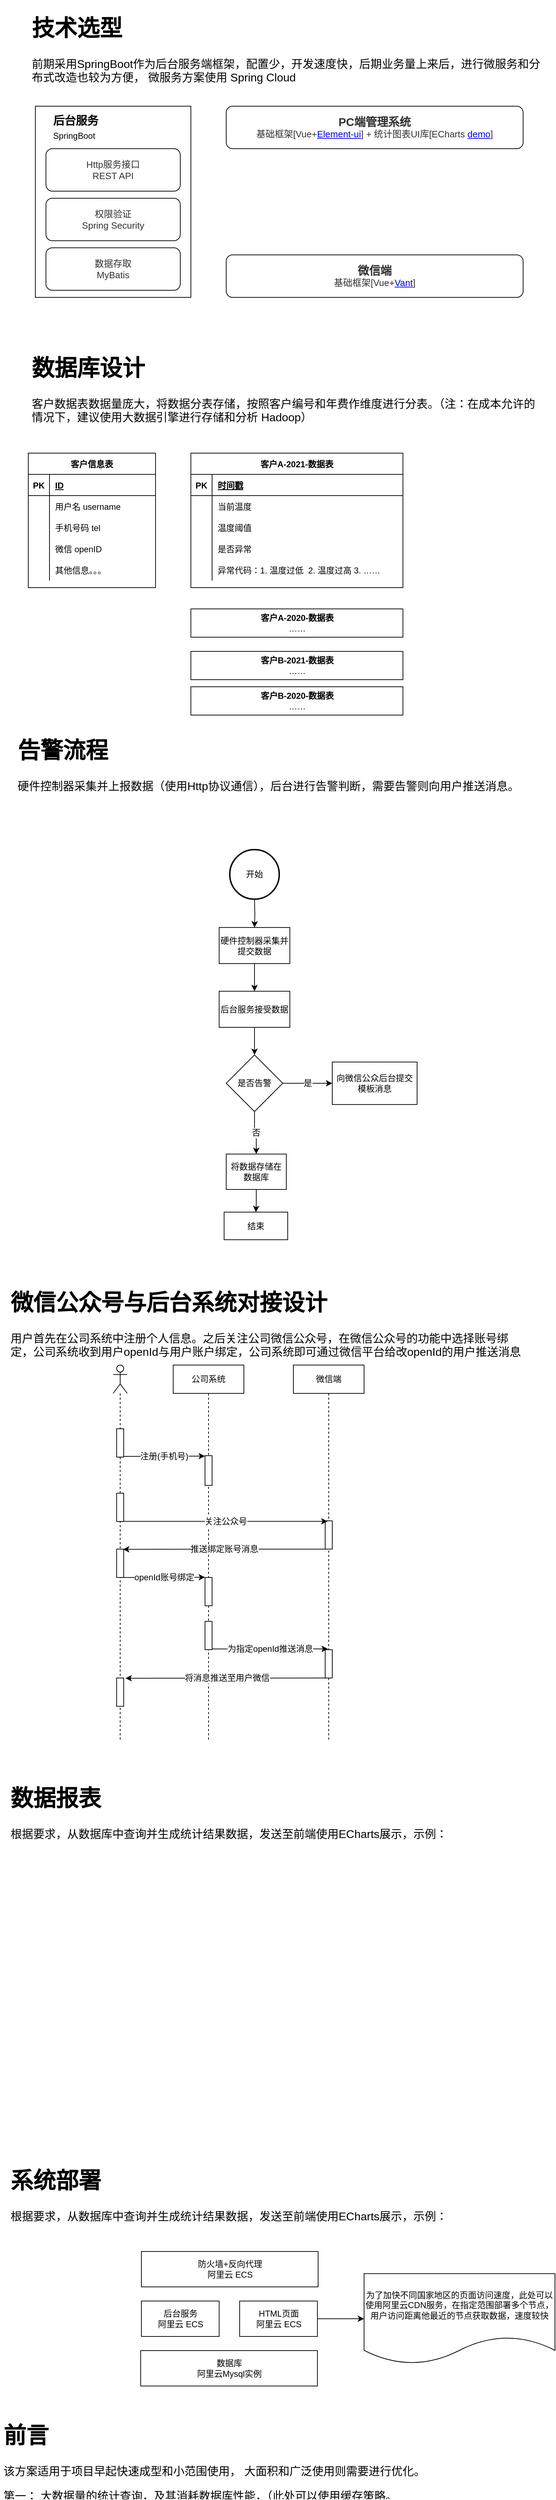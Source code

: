 <mxfile version="14.4.3" type="github">
  <diagram id="JHaTWVX0i-lWZitRwSfC" name="Page-1">
    <mxGraphModel dx="1185" dy="1783" grid="1" gridSize="10" guides="1" tooltips="1" connect="1" arrows="1" fold="1" page="1" pageScale="1" pageWidth="827" pageHeight="1169" math="0" shadow="0">
      <root>
        <mxCell id="0" />
        <mxCell id="1" parent="0" />
        <mxCell id="ALFkqxRXxDszs7MNfKY9-43" value="" style="rounded=0;whiteSpace=wrap;html=1;" vertex="1" parent="1">
          <mxGeometry x="70" y="100" width="220" height="270" as="geometry" />
        </mxCell>
        <mxCell id="fmQV6IIz-ANYhuj0cnn7-2" value="客户信息表" style="shape=table;startSize=30;container=1;collapsible=1;childLayout=tableLayout;fixedRows=1;rowLines=0;fontStyle=1;align=center;resizeLast=1;" parent="1" vertex="1">
          <mxGeometry x="60" y="590" width="180" height="190" as="geometry" />
        </mxCell>
        <mxCell id="fmQV6IIz-ANYhuj0cnn7-3" value="" style="shape=partialRectangle;collapsible=0;dropTarget=0;pointerEvents=0;fillColor=none;top=0;left=0;bottom=1;right=0;points=[[0,0.5],[1,0.5]];portConstraint=eastwest;" parent="fmQV6IIz-ANYhuj0cnn7-2" vertex="1">
          <mxGeometry y="30" width="180" height="30" as="geometry" />
        </mxCell>
        <mxCell id="fmQV6IIz-ANYhuj0cnn7-4" value="PK" style="shape=partialRectangle;connectable=0;fillColor=none;top=0;left=0;bottom=0;right=0;fontStyle=1;overflow=hidden;" parent="fmQV6IIz-ANYhuj0cnn7-3" vertex="1">
          <mxGeometry width="30" height="30" as="geometry" />
        </mxCell>
        <mxCell id="fmQV6IIz-ANYhuj0cnn7-5" value="ID" style="shape=partialRectangle;connectable=0;fillColor=none;top=0;left=0;bottom=0;right=0;align=left;spacingLeft=6;fontStyle=5;overflow=hidden;" parent="fmQV6IIz-ANYhuj0cnn7-3" vertex="1">
          <mxGeometry x="30" width="150" height="30" as="geometry" />
        </mxCell>
        <mxCell id="fmQV6IIz-ANYhuj0cnn7-6" value="" style="shape=partialRectangle;collapsible=0;dropTarget=0;pointerEvents=0;fillColor=none;top=0;left=0;bottom=0;right=0;points=[[0,0.5],[1,0.5]];portConstraint=eastwest;" parent="fmQV6IIz-ANYhuj0cnn7-2" vertex="1">
          <mxGeometry y="60" width="180" height="30" as="geometry" />
        </mxCell>
        <mxCell id="fmQV6IIz-ANYhuj0cnn7-7" value="" style="shape=partialRectangle;connectable=0;fillColor=none;top=0;left=0;bottom=0;right=0;editable=1;overflow=hidden;" parent="fmQV6IIz-ANYhuj0cnn7-6" vertex="1">
          <mxGeometry width="30" height="30" as="geometry" />
        </mxCell>
        <mxCell id="fmQV6IIz-ANYhuj0cnn7-8" value="用户名 username" style="shape=partialRectangle;connectable=0;fillColor=none;top=0;left=0;bottom=0;right=0;align=left;spacingLeft=6;overflow=hidden;" parent="fmQV6IIz-ANYhuj0cnn7-6" vertex="1">
          <mxGeometry x="30" width="150" height="30" as="geometry" />
        </mxCell>
        <mxCell id="fmQV6IIz-ANYhuj0cnn7-9" value="" style="shape=partialRectangle;collapsible=0;dropTarget=0;pointerEvents=0;fillColor=none;top=0;left=0;bottom=0;right=0;points=[[0,0.5],[1,0.5]];portConstraint=eastwest;" parent="fmQV6IIz-ANYhuj0cnn7-2" vertex="1">
          <mxGeometry y="90" width="180" height="30" as="geometry" />
        </mxCell>
        <mxCell id="fmQV6IIz-ANYhuj0cnn7-10" value="" style="shape=partialRectangle;connectable=0;fillColor=none;top=0;left=0;bottom=0;right=0;editable=1;overflow=hidden;" parent="fmQV6IIz-ANYhuj0cnn7-9" vertex="1">
          <mxGeometry width="30" height="30" as="geometry" />
        </mxCell>
        <mxCell id="fmQV6IIz-ANYhuj0cnn7-11" value="手机号码 tel" style="shape=partialRectangle;connectable=0;fillColor=none;top=0;left=0;bottom=0;right=0;align=left;spacingLeft=6;overflow=hidden;" parent="fmQV6IIz-ANYhuj0cnn7-9" vertex="1">
          <mxGeometry x="30" width="150" height="30" as="geometry" />
        </mxCell>
        <mxCell id="fmQV6IIz-ANYhuj0cnn7-12" value="" style="shape=partialRectangle;collapsible=0;dropTarget=0;pointerEvents=0;fillColor=none;top=0;left=0;bottom=0;right=0;points=[[0,0.5],[1,0.5]];portConstraint=eastwest;" parent="fmQV6IIz-ANYhuj0cnn7-2" vertex="1">
          <mxGeometry y="120" width="180" height="30" as="geometry" />
        </mxCell>
        <mxCell id="fmQV6IIz-ANYhuj0cnn7-13" value="" style="shape=partialRectangle;connectable=0;fillColor=none;top=0;left=0;bottom=0;right=0;editable=1;overflow=hidden;" parent="fmQV6IIz-ANYhuj0cnn7-12" vertex="1">
          <mxGeometry width="30" height="30" as="geometry" />
        </mxCell>
        <mxCell id="fmQV6IIz-ANYhuj0cnn7-14" value="微信 openID" style="shape=partialRectangle;connectable=0;fillColor=none;top=0;left=0;bottom=0;right=0;align=left;spacingLeft=6;overflow=hidden;" parent="fmQV6IIz-ANYhuj0cnn7-12" vertex="1">
          <mxGeometry x="30" width="150" height="30" as="geometry" />
        </mxCell>
        <mxCell id="ALFkqxRXxDszs7MNfKY9-1" value="" style="shape=partialRectangle;collapsible=0;dropTarget=0;pointerEvents=0;fillColor=none;top=0;left=0;bottom=0;right=0;points=[[0,0.5],[1,0.5]];portConstraint=eastwest;" vertex="1" parent="fmQV6IIz-ANYhuj0cnn7-2">
          <mxGeometry y="150" width="180" height="30" as="geometry" />
        </mxCell>
        <mxCell id="ALFkqxRXxDszs7MNfKY9-2" value="" style="shape=partialRectangle;connectable=0;fillColor=none;top=0;left=0;bottom=0;right=0;editable=1;overflow=hidden;" vertex="1" parent="ALFkqxRXxDszs7MNfKY9-1">
          <mxGeometry width="30" height="30" as="geometry" />
        </mxCell>
        <mxCell id="ALFkqxRXxDszs7MNfKY9-3" value="其他信息。。。" style="shape=partialRectangle;connectable=0;fillColor=none;top=0;left=0;bottom=0;right=0;align=left;spacingLeft=6;overflow=hidden;" vertex="1" parent="ALFkqxRXxDszs7MNfKY9-1">
          <mxGeometry x="30" width="150" height="30" as="geometry" />
        </mxCell>
        <mxCell id="fmQV6IIz-ANYhuj0cnn7-15" value="&lt;div style=&quot;resize: none ; outline: 0px ; font-size: 13px ; color: rgb(50 , 50 , 50)&quot;&gt;&lt;font style=&quot;vertical-align: inherit&quot;&gt;&lt;font style=&quot;vertical-align: inherit&quot;&gt;Http服务接口&lt;/font&gt;&lt;/font&gt;&lt;/div&gt;&lt;span style=&quot;color: rgb(50 , 50 , 50) ; font-size: 13px ; background-color: rgba(255 , 255 , 255 , 0.01)&quot;&gt;&lt;font style=&quot;vertical-align: inherit&quot;&gt;&lt;font style=&quot;vertical-align: inherit&quot;&gt;REST API&lt;/font&gt;&lt;/font&gt;&lt;/span&gt;" style="rounded=1;whiteSpace=wrap;html=1;" parent="1" vertex="1">
          <mxGeometry x="85" y="160" width="190" height="60" as="geometry" />
        </mxCell>
        <mxCell id="fmQV6IIz-ANYhuj0cnn7-16" value="&lt;div style=&quot;resize: none ; outline: 0px ; font-size: 13px ; color: rgb(50 , 50 , 50)&quot;&gt;&lt;span style=&quot;background-color: rgba(255 , 255 , 255 , 0.01)&quot;&gt;&lt;font style=&quot;vertical-align: inherit&quot;&gt;&lt;font style=&quot;vertical-align: inherit&quot;&gt;权限验证&lt;/font&gt;&lt;/font&gt;&lt;/span&gt;&lt;div style=&quot;resize: none ; outline: 0px&quot;&gt;Spring Security&lt;/div&gt;&lt;/div&gt;" style="rounded=1;whiteSpace=wrap;html=1;" parent="1" vertex="1">
          <mxGeometry x="85" y="230" width="190" height="60" as="geometry" />
        </mxCell>
        <mxCell id="fmQV6IIz-ANYhuj0cnn7-17" value="&lt;div style=&quot;resize: none ; outline: 0px ; font-size: 13px ; color: rgb(50 , 50 , 50)&quot;&gt;&lt;span style=&quot;background-color: rgba(255 , 255 , 255 , 0.01)&quot;&gt;数据存取&lt;/span&gt;&lt;br&gt;&lt;div style=&quot;resize: none ; outline: 0px&quot;&gt;MyBatis&lt;/div&gt;&lt;/div&gt;" style="rounded=1;whiteSpace=wrap;html=1;" parent="1" vertex="1">
          <mxGeometry x="85" y="300" width="190" height="60" as="geometry" />
        </mxCell>
        <mxCell id="ALFkqxRXxDszs7MNfKY9-4" value="客户A-2021-数据表" style="shape=table;startSize=30;container=1;collapsible=1;childLayout=tableLayout;fixedRows=1;rowLines=0;fontStyle=1;align=center;resizeLast=1;" vertex="1" parent="1">
          <mxGeometry x="290" y="590" width="300" height="190" as="geometry" />
        </mxCell>
        <mxCell id="ALFkqxRXxDszs7MNfKY9-5" value="" style="shape=partialRectangle;collapsible=0;dropTarget=0;pointerEvents=0;fillColor=none;top=0;left=0;bottom=1;right=0;points=[[0,0.5],[1,0.5]];portConstraint=eastwest;" vertex="1" parent="ALFkqxRXxDszs7MNfKY9-4">
          <mxGeometry y="30" width="300" height="30" as="geometry" />
        </mxCell>
        <mxCell id="ALFkqxRXxDszs7MNfKY9-6" value="PK" style="shape=partialRectangle;connectable=0;fillColor=none;top=0;left=0;bottom=0;right=0;fontStyle=1;overflow=hidden;" vertex="1" parent="ALFkqxRXxDszs7MNfKY9-5">
          <mxGeometry width="30" height="30" as="geometry" />
        </mxCell>
        <mxCell id="ALFkqxRXxDszs7MNfKY9-7" value="时间戳" style="shape=partialRectangle;connectable=0;fillColor=none;top=0;left=0;bottom=0;right=0;align=left;spacingLeft=6;fontStyle=5;overflow=hidden;" vertex="1" parent="ALFkqxRXxDszs7MNfKY9-5">
          <mxGeometry x="30" width="270" height="30" as="geometry" />
        </mxCell>
        <mxCell id="ALFkqxRXxDszs7MNfKY9-8" value="" style="shape=partialRectangle;collapsible=0;dropTarget=0;pointerEvents=0;fillColor=none;top=0;left=0;bottom=0;right=0;points=[[0,0.5],[1,0.5]];portConstraint=eastwest;" vertex="1" parent="ALFkqxRXxDszs7MNfKY9-4">
          <mxGeometry y="60" width="300" height="30" as="geometry" />
        </mxCell>
        <mxCell id="ALFkqxRXxDszs7MNfKY9-9" value="" style="shape=partialRectangle;connectable=0;fillColor=none;top=0;left=0;bottom=0;right=0;editable=1;overflow=hidden;" vertex="1" parent="ALFkqxRXxDszs7MNfKY9-8">
          <mxGeometry width="30" height="30" as="geometry" />
        </mxCell>
        <mxCell id="ALFkqxRXxDszs7MNfKY9-10" value="当前温度" style="shape=partialRectangle;connectable=0;fillColor=none;top=0;left=0;bottom=0;right=0;align=left;spacingLeft=6;overflow=hidden;" vertex="1" parent="ALFkqxRXxDszs7MNfKY9-8">
          <mxGeometry x="30" width="270" height="30" as="geometry" />
        </mxCell>
        <mxCell id="ALFkqxRXxDszs7MNfKY9-11" value="" style="shape=partialRectangle;collapsible=0;dropTarget=0;pointerEvents=0;fillColor=none;top=0;left=0;bottom=0;right=0;points=[[0,0.5],[1,0.5]];portConstraint=eastwest;" vertex="1" parent="ALFkqxRXxDszs7MNfKY9-4">
          <mxGeometry y="90" width="300" height="30" as="geometry" />
        </mxCell>
        <mxCell id="ALFkqxRXxDszs7MNfKY9-12" value="" style="shape=partialRectangle;connectable=0;fillColor=none;top=0;left=0;bottom=0;right=0;editable=1;overflow=hidden;" vertex="1" parent="ALFkqxRXxDszs7MNfKY9-11">
          <mxGeometry width="30" height="30" as="geometry" />
        </mxCell>
        <mxCell id="ALFkqxRXxDszs7MNfKY9-13" value="温度阈值" style="shape=partialRectangle;connectable=0;fillColor=none;top=0;left=0;bottom=0;right=0;align=left;spacingLeft=6;overflow=hidden;" vertex="1" parent="ALFkqxRXxDszs7MNfKY9-11">
          <mxGeometry x="30" width="270" height="30" as="geometry" />
        </mxCell>
        <mxCell id="ALFkqxRXxDszs7MNfKY9-14" value="" style="shape=partialRectangle;collapsible=0;dropTarget=0;pointerEvents=0;fillColor=none;top=0;left=0;bottom=0;right=0;points=[[0,0.5],[1,0.5]];portConstraint=eastwest;" vertex="1" parent="ALFkqxRXxDszs7MNfKY9-4">
          <mxGeometry y="120" width="300" height="30" as="geometry" />
        </mxCell>
        <mxCell id="ALFkqxRXxDszs7MNfKY9-15" value="" style="shape=partialRectangle;connectable=0;fillColor=none;top=0;left=0;bottom=0;right=0;editable=1;overflow=hidden;" vertex="1" parent="ALFkqxRXxDszs7MNfKY9-14">
          <mxGeometry width="30" height="30" as="geometry" />
        </mxCell>
        <mxCell id="ALFkqxRXxDszs7MNfKY9-16" value="是否异常" style="shape=partialRectangle;connectable=0;fillColor=none;top=0;left=0;bottom=0;right=0;align=left;spacingLeft=6;overflow=hidden;" vertex="1" parent="ALFkqxRXxDszs7MNfKY9-14">
          <mxGeometry x="30" width="270" height="30" as="geometry" />
        </mxCell>
        <mxCell id="ALFkqxRXxDszs7MNfKY9-17" value="" style="shape=partialRectangle;collapsible=0;dropTarget=0;pointerEvents=0;fillColor=none;top=0;left=0;bottom=0;right=0;points=[[0,0.5],[1,0.5]];portConstraint=eastwest;" vertex="1" parent="ALFkqxRXxDszs7MNfKY9-4">
          <mxGeometry y="150" width="300" height="30" as="geometry" />
        </mxCell>
        <mxCell id="ALFkqxRXxDszs7MNfKY9-18" value="" style="shape=partialRectangle;connectable=0;fillColor=none;top=0;left=0;bottom=0;right=0;editable=1;overflow=hidden;" vertex="1" parent="ALFkqxRXxDszs7MNfKY9-17">
          <mxGeometry width="30" height="30" as="geometry" />
        </mxCell>
        <mxCell id="ALFkqxRXxDszs7MNfKY9-19" value="异常代码：1. 温度过低  2. 温度过高 3. ……" style="shape=partialRectangle;connectable=0;fillColor=none;top=0;left=0;bottom=0;right=0;align=left;spacingLeft=6;overflow=hidden;" vertex="1" parent="ALFkqxRXxDszs7MNfKY9-17">
          <mxGeometry x="30" width="270" height="30" as="geometry" />
        </mxCell>
        <mxCell id="ALFkqxRXxDszs7MNfKY9-36" value="&lt;b&gt;客户A-2020-数据表&lt;/b&gt;&lt;br&gt;……" style="html=1;" vertex="1" parent="1">
          <mxGeometry x="290" y="810" width="300" height="40" as="geometry" />
        </mxCell>
        <mxCell id="ALFkqxRXxDszs7MNfKY9-37" value="&lt;b&gt;客户B-2021-数据表&lt;/b&gt;&lt;br&gt;……" style="html=1;" vertex="1" parent="1">
          <mxGeometry x="290" y="870" width="300" height="40" as="geometry" />
        </mxCell>
        <mxCell id="ALFkqxRXxDszs7MNfKY9-38" value="&lt;b&gt;客户B-2020-数据表&lt;/b&gt;&lt;br&gt;……" style="html=1;" vertex="1" parent="1">
          <mxGeometry x="290" y="920" width="300" height="40" as="geometry" />
        </mxCell>
        <mxCell id="ALFkqxRXxDszs7MNfKY9-40" value="&lt;div style=&quot;resize: none ; outline: 0px ; font-size: 13px ; color: rgb(50 , 50 , 50)&quot;&gt;&lt;/div&gt;&lt;font style=&quot;vertical-align: inherit&quot;&gt;&lt;font style=&quot;vertical-align: inherit&quot;&gt;&lt;span style=&quot;color: rgb(50 , 50 , 50) ; background-color: rgb(248 , 249 , 250)&quot;&gt;&lt;b&gt;&lt;font style=&quot;font-size: 16px&quot;&gt;PC端管理系统&lt;/font&gt;&lt;/b&gt;&lt;/span&gt;&lt;br&gt;&lt;span style=&quot;background-color: rgba(255 , 255 , 255 , 0.01)&quot;&gt;&lt;font color=&quot;#323232&quot;&gt;&lt;span style=&quot;font-size: 13px&quot;&gt;基础框架[Vue+&lt;a href=&quot;https://element.faas.ele.me/#/zh-CN&quot;&gt;Element-ui&lt;/a&gt;] + 统计图表UI库[ECharts&amp;nbsp;&lt;a href=&quot;data:page/id,JHaTWVX0i-lWZitRwSfC&quot;&gt;demo&lt;/a&gt;]&lt;/span&gt;&lt;/font&gt;&lt;br&gt;&lt;/span&gt;&lt;/font&gt;&lt;/font&gt;" style="rounded=1;whiteSpace=wrap;html=1;" vertex="1" parent="1">
          <mxGeometry x="340" y="100" width="420" height="60" as="geometry" />
        </mxCell>
        <mxCell id="ALFkqxRXxDszs7MNfKY9-41" value="&lt;div style=&quot;resize: none ; outline: 0px ; font-size: 13px ; color: rgb(50 , 50 , 50)&quot;&gt;&lt;/div&gt;&lt;font style=&quot;vertical-align: inherit&quot;&gt;&lt;font style=&quot;vertical-align: inherit&quot;&gt;&lt;font color=&quot;#323232&quot;&gt;&lt;span style=&quot;font-size: 16px&quot;&gt;&lt;b&gt;微信端&lt;/b&gt;&lt;/span&gt;&lt;/font&gt;&lt;br&gt;&lt;span style=&quot;background-color: rgba(255 , 255 , 255 , 0.01)&quot;&gt;&lt;font color=&quot;#323232&quot;&gt;&lt;span style=&quot;font-size: 13px&quot;&gt;基础框架[Vue+&lt;a href=&quot;https://vant-contrib.gitee.io/vant-weapp/#/intro&quot;&gt;Vant&lt;/a&gt;]&lt;/span&gt;&lt;/font&gt;&lt;br&gt;&lt;/span&gt;&lt;/font&gt;&lt;/font&gt;" style="rounded=1;whiteSpace=wrap;html=1;" vertex="1" parent="1">
          <mxGeometry x="340" y="310" width="420" height="60" as="geometry" />
        </mxCell>
        <mxCell id="ALFkqxRXxDszs7MNfKY9-44" value="&amp;nbsp;后台服务&lt;br&gt;&lt;span style=&quot;font-weight: normal&quot;&gt;&lt;font style=&quot;font-size: 12px&quot;&gt;SpringBoot&lt;/font&gt;&lt;/span&gt;" style="text;html=1;strokeColor=none;fillColor=none;align=center;verticalAlign=middle;whiteSpace=wrap;rounded=0;fontSize=16;fontStyle=1" vertex="1" parent="1">
          <mxGeometry x="70" y="120" width="110" height="20" as="geometry" />
        </mxCell>
        <mxCell id="ALFkqxRXxDszs7MNfKY9-46" value="&lt;h1&gt;数据库设计&lt;/h1&gt;&lt;p&gt;客户数据表数据量庞大，将数据分表存储，按照客户编号和年费作维度进行分表。（注：在成本允许的情况下，建议使用大数据引擎进行存储和分析 Hadoop）&lt;/p&gt;" style="text;html=1;strokeColor=none;fillColor=none;spacing=5;spacingTop=-20;whiteSpace=wrap;overflow=hidden;rounded=0;fontSize=16;" vertex="1" parent="1">
          <mxGeometry x="60" y="440" width="730" height="120" as="geometry" />
        </mxCell>
        <mxCell id="ALFkqxRXxDszs7MNfKY9-47" value="&lt;h1&gt;技术选型&lt;/h1&gt;&lt;p&gt;前期采用SpringBoot作为后台服务端框架，配置少，开发速度快，后期业务量上来后，进行微服务和分布式改造也较为方便， 微服务方案使用 Spring Cloud&lt;/p&gt;" style="text;html=1;strokeColor=none;fillColor=none;spacing=5;spacingTop=-20;whiteSpace=wrap;overflow=hidden;rounded=0;fontSize=16;" vertex="1" parent="1">
          <mxGeometry x="60" y="-40" width="730" height="120" as="geometry" />
        </mxCell>
        <mxCell id="ALFkqxRXxDszs7MNfKY9-48" value="&lt;h1&gt;告警流程&lt;/h1&gt;&lt;p&gt;硬件控制器采集并上报数据（使用Http协议通信），后台进行告警判断，需要告警则向用户推送消息。&lt;/p&gt;" style="text;html=1;strokeColor=none;fillColor=none;spacing=5;spacingTop=-20;whiteSpace=wrap;overflow=hidden;rounded=0;fontSize=16;" vertex="1" parent="1">
          <mxGeometry x="40" y="980" width="730" height="120" as="geometry" />
        </mxCell>
        <mxCell id="ALFkqxRXxDszs7MNfKY9-83" style="edgeStyle=orthogonalEdgeStyle;rounded=0;orthogonalLoop=1;jettySize=auto;html=1;exitX=0.5;exitY=1;exitDx=0;exitDy=0;fontSize=12;" edge="1" parent="1" target="ALFkqxRXxDszs7MNfKY9-81">
          <mxGeometry relative="1" as="geometry">
            <mxPoint x="380" y="1220" as="sourcePoint" />
          </mxGeometry>
        </mxCell>
        <mxCell id="ALFkqxRXxDszs7MNfKY9-87" value="" style="edgeStyle=orthogonalEdgeStyle;rounded=0;orthogonalLoop=1;jettySize=auto;html=1;fontSize=12;" edge="1" parent="1" source="ALFkqxRXxDszs7MNfKY9-81" target="ALFkqxRXxDszs7MNfKY9-86">
          <mxGeometry relative="1" as="geometry" />
        </mxCell>
        <mxCell id="ALFkqxRXxDszs7MNfKY9-81" value="硬件控制器采集并提交数据" style="rounded=0;whiteSpace=wrap;html=1;fontSize=12;" vertex="1" parent="1">
          <mxGeometry x="330" y="1260" width="100" height="51" as="geometry" />
        </mxCell>
        <mxCell id="ALFkqxRXxDszs7MNfKY9-89" value="" style="edgeStyle=orthogonalEdgeStyle;rounded=0;orthogonalLoop=1;jettySize=auto;html=1;fontSize=12;" edge="1" parent="1" source="ALFkqxRXxDszs7MNfKY9-86" target="ALFkqxRXxDszs7MNfKY9-88">
          <mxGeometry relative="1" as="geometry" />
        </mxCell>
        <mxCell id="ALFkqxRXxDszs7MNfKY9-86" value="后台服务接受数据" style="rounded=0;whiteSpace=wrap;html=1;fontSize=12;" vertex="1" parent="1">
          <mxGeometry x="330" y="1350" width="100" height="51" as="geometry" />
        </mxCell>
        <mxCell id="ALFkqxRXxDszs7MNfKY9-91" value="是" style="edgeStyle=orthogonalEdgeStyle;rounded=0;orthogonalLoop=1;jettySize=auto;html=1;fontSize=12;" edge="1" parent="1" source="ALFkqxRXxDszs7MNfKY9-88" target="ALFkqxRXxDszs7MNfKY9-90">
          <mxGeometry relative="1" as="geometry" />
        </mxCell>
        <mxCell id="ALFkqxRXxDszs7MNfKY9-94" value="否" style="edgeStyle=orthogonalEdgeStyle;rounded=0;orthogonalLoop=1;jettySize=auto;html=1;fontSize=12;" edge="1" parent="1" source="ALFkqxRXxDszs7MNfKY9-88" target="ALFkqxRXxDszs7MNfKY9-93">
          <mxGeometry relative="1" as="geometry" />
        </mxCell>
        <mxCell id="ALFkqxRXxDszs7MNfKY9-88" value="是否告警" style="rhombus;whiteSpace=wrap;html=1;rounded=0;" vertex="1" parent="1">
          <mxGeometry x="340" y="1440" width="80" height="80" as="geometry" />
        </mxCell>
        <mxCell id="ALFkqxRXxDszs7MNfKY9-90" value="向微信公众后台提交模板消息" style="whiteSpace=wrap;html=1;rounded=0;" vertex="1" parent="1">
          <mxGeometry x="490" y="1450" width="120" height="60" as="geometry" />
        </mxCell>
        <mxCell id="ALFkqxRXxDszs7MNfKY9-99" value="" style="edgeStyle=orthogonalEdgeStyle;rounded=0;orthogonalLoop=1;jettySize=auto;html=1;fontSize=12;" edge="1" parent="1" source="ALFkqxRXxDszs7MNfKY9-93" target="ALFkqxRXxDszs7MNfKY9-98">
          <mxGeometry relative="1" as="geometry" />
        </mxCell>
        <mxCell id="ALFkqxRXxDszs7MNfKY9-93" value="将数据存储在数据库" style="whiteSpace=wrap;html=1;rounded=0;" vertex="1" parent="1">
          <mxGeometry x="340" y="1580" width="85" height="50" as="geometry" />
        </mxCell>
        <mxCell id="ALFkqxRXxDszs7MNfKY9-97" value="开始" style="strokeWidth=2;html=1;shape=mxgraph.flowchart.start_2;whiteSpace=wrap;fontSize=12;" vertex="1" parent="1">
          <mxGeometry x="345" y="1150" width="70" height="70" as="geometry" />
        </mxCell>
        <mxCell id="ALFkqxRXxDszs7MNfKY9-98" value="结束" style="whiteSpace=wrap;html=1;rounded=0;" vertex="1" parent="1">
          <mxGeometry x="337" y="1662" width="90" height="39" as="geometry" />
        </mxCell>
        <mxCell id="ALFkqxRXxDszs7MNfKY9-100" value="&lt;h1&gt;微信公众号与后台系统对接设计&lt;/h1&gt;&lt;p&gt;用户首先在公司系统中注册个人信息。之后关注公司微信公众号，在微信公众号的功能中选择账号绑定，公司系统收到用户openId与用户账户绑定，公司系统即可通过微信平台给改openId的用户推送消息&lt;/p&gt;" style="text;html=1;strokeColor=none;fillColor=none;spacing=5;spacingTop=-20;whiteSpace=wrap;overflow=hidden;rounded=0;fontSize=16;" vertex="1" parent="1">
          <mxGeometry x="30" y="1760" width="730" height="120" as="geometry" />
        </mxCell>
        <mxCell id="ALFkqxRXxDszs7MNfKY9-107" value="注册(手机号)" style="edgeStyle=orthogonalEdgeStyle;rounded=0;orthogonalLoop=1;jettySize=auto;html=1;entryX=0;entryY=0.015;entryDx=0;entryDy=0;entryPerimeter=0;fontSize=12;" edge="1" parent="1" target="ALFkqxRXxDszs7MNfKY9-106">
          <mxGeometry relative="1" as="geometry">
            <mxPoint x="195" y="2007" as="sourcePoint" />
            <Array as="points">
              <mxPoint x="310" y="2007" />
            </Array>
          </mxGeometry>
        </mxCell>
        <mxCell id="ALFkqxRXxDszs7MNfKY9-102" value="公司系统" style="shape=umlLifeline;perimeter=lifelinePerimeter;whiteSpace=wrap;html=1;container=1;collapsible=0;recursiveResize=0;outlineConnect=0;fontSize=12;" vertex="1" parent="1">
          <mxGeometry x="265" y="1878" width="100" height="532" as="geometry" />
        </mxCell>
        <mxCell id="ALFkqxRXxDszs7MNfKY9-106" value="" style="html=1;points=[];perimeter=orthogonalPerimeter;fontSize=12;" vertex="1" parent="ALFkqxRXxDszs7MNfKY9-102">
          <mxGeometry x="45" y="128" width="10" height="42" as="geometry" />
        </mxCell>
        <mxCell id="ALFkqxRXxDszs7MNfKY9-116" value="" style="html=1;points=[];perimeter=orthogonalPerimeter;fontSize=12;" vertex="1" parent="ALFkqxRXxDszs7MNfKY9-102">
          <mxGeometry x="45" y="300" width="10" height="40" as="geometry" />
        </mxCell>
        <mxCell id="ALFkqxRXxDszs7MNfKY9-118" value="" style="html=1;points=[];perimeter=orthogonalPerimeter;fontSize=12;" vertex="1" parent="ALFkqxRXxDszs7MNfKY9-102">
          <mxGeometry x="45" y="362" width="10" height="40" as="geometry" />
        </mxCell>
        <mxCell id="ALFkqxRXxDszs7MNfKY9-103" value="微信端" style="shape=umlLifeline;perimeter=lifelinePerimeter;whiteSpace=wrap;html=1;container=1;collapsible=0;recursiveResize=0;outlineConnect=0;fontSize=12;" vertex="1" parent="1">
          <mxGeometry x="435" y="1878" width="100" height="532" as="geometry" />
        </mxCell>
        <mxCell id="ALFkqxRXxDszs7MNfKY9-112" value="" style="html=1;points=[];perimeter=orthogonalPerimeter;fontSize=12;" vertex="1" parent="ALFkqxRXxDszs7MNfKY9-103">
          <mxGeometry x="45" y="220" width="10" height="40" as="geometry" />
        </mxCell>
        <mxCell id="ALFkqxRXxDszs7MNfKY9-119" value="" style="html=1;points=[];perimeter=orthogonalPerimeter;fontSize=12;" vertex="1" parent="ALFkqxRXxDszs7MNfKY9-103">
          <mxGeometry x="45" y="402" width="10" height="40" as="geometry" />
        </mxCell>
        <mxCell id="ALFkqxRXxDszs7MNfKY9-108" value="" style="shape=umlLifeline;participant=umlActor;perimeter=lifelinePerimeter;whiteSpace=wrap;html=1;container=1;collapsible=0;recursiveResize=0;verticalAlign=top;spacingTop=36;outlineConnect=0;fontSize=12;" vertex="1" parent="1">
          <mxGeometry x="180" y="1878" width="20" height="532" as="geometry" />
        </mxCell>
        <mxCell id="ALFkqxRXxDszs7MNfKY9-109" value="" style="html=1;points=[];perimeter=orthogonalPerimeter;fontSize=12;" vertex="1" parent="ALFkqxRXxDszs7MNfKY9-108">
          <mxGeometry x="5" y="90" width="10" height="40" as="geometry" />
        </mxCell>
        <mxCell id="ALFkqxRXxDszs7MNfKY9-110" value="" style="html=1;points=[];perimeter=orthogonalPerimeter;fontSize=12;" vertex="1" parent="ALFkqxRXxDszs7MNfKY9-108">
          <mxGeometry x="5" y="181" width="10" height="40" as="geometry" />
        </mxCell>
        <mxCell id="ALFkqxRXxDszs7MNfKY9-113" value="关注公众号" style="edgeStyle=orthogonalEdgeStyle;rounded=0;orthogonalLoop=1;jettySize=auto;html=1;entryX=0.333;entryY=0.018;entryDx=0;entryDy=0;entryPerimeter=0;fontSize=12;" edge="1" parent="1" source="ALFkqxRXxDszs7MNfKY9-110" target="ALFkqxRXxDszs7MNfKY9-112">
          <mxGeometry relative="1" as="geometry">
            <Array as="points">
              <mxPoint x="190" y="2099" />
              <mxPoint x="475" y="2099" />
            </Array>
          </mxGeometry>
        </mxCell>
        <mxCell id="ALFkqxRXxDszs7MNfKY9-117" value="openId账号绑定" style="edgeStyle=orthogonalEdgeStyle;rounded=0;orthogonalLoop=1;jettySize=auto;html=1;entryX=0;entryY=-0.007;entryDx=0;entryDy=0;entryPerimeter=0;fontSize=12;" edge="1" parent="1" source="ALFkqxRXxDszs7MNfKY9-114" target="ALFkqxRXxDszs7MNfKY9-116">
          <mxGeometry relative="1" as="geometry">
            <Array as="points">
              <mxPoint x="245" y="2178" />
              <mxPoint x="245" y="2178" />
            </Array>
          </mxGeometry>
        </mxCell>
        <mxCell id="ALFkqxRXxDszs7MNfKY9-114" value="" style="html=1;points=[];perimeter=orthogonalPerimeter;fontSize=12;" vertex="1" parent="1">
          <mxGeometry x="185" y="2138" width="10" height="40" as="geometry" />
        </mxCell>
        <mxCell id="ALFkqxRXxDszs7MNfKY9-115" value="推送绑定账号消息" style="edgeStyle=orthogonalEdgeStyle;rounded=0;orthogonalLoop=1;jettySize=auto;html=1;entryX=0.9;entryY=0.007;entryDx=0;entryDy=0;entryPerimeter=0;fontSize=12;" edge="1" parent="1" source="ALFkqxRXxDszs7MNfKY9-112" target="ALFkqxRXxDszs7MNfKY9-114">
          <mxGeometry relative="1" as="geometry">
            <Array as="points">
              <mxPoint x="355" y="2138" />
              <mxPoint x="355" y="2138" />
            </Array>
          </mxGeometry>
        </mxCell>
        <mxCell id="ALFkqxRXxDszs7MNfKY9-120" value="为指定openId推送消息" style="edgeStyle=orthogonalEdgeStyle;rounded=0;orthogonalLoop=1;jettySize=auto;html=1;entryX=0.383;entryY=-0.028;entryDx=0;entryDy=0;entryPerimeter=0;fontSize=12;" edge="1" parent="1" source="ALFkqxRXxDszs7MNfKY9-118" target="ALFkqxRXxDszs7MNfKY9-119">
          <mxGeometry relative="1" as="geometry">
            <Array as="points">
              <mxPoint x="370" y="2279" />
              <mxPoint x="370" y="2279" />
            </Array>
          </mxGeometry>
        </mxCell>
        <mxCell id="ALFkqxRXxDszs7MNfKY9-121" value="" style="html=1;points=[];perimeter=orthogonalPerimeter;fontSize=12;" vertex="1" parent="1">
          <mxGeometry x="185" y="2320" width="10" height="40" as="geometry" />
        </mxCell>
        <mxCell id="ALFkqxRXxDszs7MNfKY9-122" value="将消息推送至用户微信" style="edgeStyle=orthogonalEdgeStyle;rounded=0;orthogonalLoop=1;jettySize=auto;html=1;entryX=1.25;entryY=0.008;entryDx=0;entryDy=0;entryPerimeter=0;fontSize=12;" edge="1" parent="1" source="ALFkqxRXxDszs7MNfKY9-119" target="ALFkqxRXxDszs7MNfKY9-121">
          <mxGeometry relative="1" as="geometry">
            <Array as="points">
              <mxPoint x="485" y="2320" />
            </Array>
          </mxGeometry>
        </mxCell>
        <mxCell id="ALFkqxRXxDszs7MNfKY9-123" value="&lt;h1&gt;数据报表&lt;/h1&gt;&lt;p&gt;根据要求，从数据库中查询并生成统计结果数据，发送至前端使用ECharts展示，示例：&lt;/p&gt;" style="text;html=1;strokeColor=none;fillColor=none;spacing=5;spacingTop=-20;whiteSpace=wrap;overflow=hidden;rounded=0;fontSize=16;" vertex="1" parent="1">
          <mxGeometry x="30" y="2460" width="730" height="120" as="geometry" />
        </mxCell>
        <mxCell id="ALFkqxRXxDszs7MNfKY9-126" value="" style="shape=image;imageAspect=0;aspect=fixed;verticalLabelPosition=bottom;verticalAlign=top;fontSize=12;image=https://cdn.jsdelivr.net/gh/apache/echarts-website@asf-site/examples/data/thumb/scatter-weight.webp?_v_=1612615474746;" vertex="1" parent="1">
          <mxGeometry x="30" y="2560" width="240" height="180" as="geometry" />
        </mxCell>
        <mxCell id="ALFkqxRXxDszs7MNfKY9-127" value="" style="shape=image;imageAspect=0;aspect=fixed;verticalLabelPosition=bottom;verticalAlign=top;fontSize=12;image=https://cdn.jsdelivr.net/gh/apache/echarts-website@asf-site/examples/data/thumb/scatter-nutrients-matrix.webp?_v_=1612615474746;" vertex="1" parent="1">
          <mxGeometry x="290" y="2560" width="240" height="180" as="geometry" />
        </mxCell>
        <mxCell id="ALFkqxRXxDszs7MNfKY9-128" value="" style="shape=image;imageAspect=0;aspect=fixed;verticalLabelPosition=bottom;verticalAlign=top;fontSize=12;image=https://cdn.jsdelivr.net/gh/apache/echarts-website@asf-site/examples/data/thumb/parallel-aqi.webp?_v_=1612615474746;" vertex="1" parent="1">
          <mxGeometry x="550" y="2560" width="240" height="180" as="geometry" />
        </mxCell>
        <mxCell id="ALFkqxRXxDszs7MNfKY9-129" value="" style="shape=image;imageAspect=0;aspect=fixed;verticalLabelPosition=bottom;verticalAlign=top;fontSize=12;image=https://cdn.jsdelivr.net/gh/apache/echarts-website@asf-site/examples/data/thumb/watermark.webp?_v_=1612615474746;" vertex="1" parent="1">
          <mxGeometry x="30" y="2770" width="240" height="180" as="geometry" />
        </mxCell>
        <mxCell id="ALFkqxRXxDszs7MNfKY9-130" value="" style="shape=image;imageAspect=0;aspect=fixed;verticalLabelPosition=bottom;verticalAlign=top;fontSize=12;image=https://cdn.jsdelivr.net/gh/apache/echarts-website@asf-site/examples/data/thumb/bar-race-country.webp?_v_=1612615474746;" vertex="1" parent="1">
          <mxGeometry x="300" y="2770" width="253.33" height="190" as="geometry" />
        </mxCell>
        <mxCell id="ALFkqxRXxDszs7MNfKY9-131" value="&lt;h1&gt;系统部署&lt;/h1&gt;&lt;p&gt;根据要求，从数据库中查询并生成统计结果数据，发送至前端使用ECharts展示，示例：&lt;/p&gt;" style="text;html=1;strokeColor=none;fillColor=none;spacing=5;spacingTop=-20;whiteSpace=wrap;overflow=hidden;rounded=0;fontSize=16;" vertex="1" parent="1">
          <mxGeometry x="30" y="3000" width="730" height="120" as="geometry" />
        </mxCell>
        <mxCell id="ALFkqxRXxDszs7MNfKY9-132" value="后台服务&lt;br&gt;阿里云 ECS" style="html=1;fontSize=12;" vertex="1" parent="1">
          <mxGeometry x="220" y="3200" width="110" height="50" as="geometry" />
        </mxCell>
        <mxCell id="ALFkqxRXxDszs7MNfKY9-137" value="" style="edgeStyle=orthogonalEdgeStyle;rounded=0;orthogonalLoop=1;jettySize=auto;html=1;fontSize=12;" edge="1" parent="1" source="ALFkqxRXxDszs7MNfKY9-133" target="ALFkqxRXxDszs7MNfKY9-136">
          <mxGeometry relative="1" as="geometry" />
        </mxCell>
        <mxCell id="ALFkqxRXxDszs7MNfKY9-133" value="HTML页面&lt;br&gt;阿里云 ECS" style="html=1;fontSize=12;" vertex="1" parent="1">
          <mxGeometry x="359" y="3200" width="110" height="50" as="geometry" />
        </mxCell>
        <mxCell id="ALFkqxRXxDszs7MNfKY9-134" value="防火墙+反向代理&lt;br&gt;阿里云 ECS" style="html=1;fontSize=12;" vertex="1" parent="1">
          <mxGeometry x="220" y="3130" width="250" height="50" as="geometry" />
        </mxCell>
        <mxCell id="ALFkqxRXxDszs7MNfKY9-135" value="数据库&lt;br&gt;阿里云Mysql实例" style="html=1;fontSize=12;" vertex="1" parent="1">
          <mxGeometry x="219" y="3270" width="250" height="50" as="geometry" />
        </mxCell>
        <mxCell id="ALFkqxRXxDszs7MNfKY9-136" value="为了加快不同国家地区的页面访问速度，此处可以使用阿里云CDN服务，在指定范围部署多个节点，用户访问距离他最近的节点获取数据，速度较快" style="shape=document;whiteSpace=wrap;html=1;boundedLbl=1;" vertex="1" parent="1">
          <mxGeometry x="535" y="3161.25" width="270" height="127.5" as="geometry" />
        </mxCell>
        <mxCell id="ALFkqxRXxDszs7MNfKY9-138" value="&lt;h1&gt;前言&lt;/h1&gt;&lt;p&gt;该方案适用于项目早起快速成型和小范围使用， 大面积和广泛使用则需要进行优化。&lt;/p&gt;&lt;p&gt;第一： 大数据量的统计查询，及其消耗数据库性能，（此处可以使用缓存策略。&lt;/p&gt;&lt;p&gt;第二： 系统的可靠性不足，服务一旦宕机则无法继续提供服务，此处可以使用分布式方案解决&lt;/p&gt;&lt;p&gt;第三： 系统的IO瓶颈， 高并发访问情况下，会导致服务阻塞，此处可使用消息队列和CDN服务来解决&lt;/p&gt;" style="text;html=1;strokeColor=none;fillColor=none;spacing=5;spacingTop=-20;whiteSpace=wrap;overflow=hidden;rounded=0;fontSize=16;" vertex="1" parent="1">
          <mxGeometry x="20" y="3360" width="730" height="120" as="geometry" />
        </mxCell>
      </root>
    </mxGraphModel>
  </diagram>
</mxfile>
